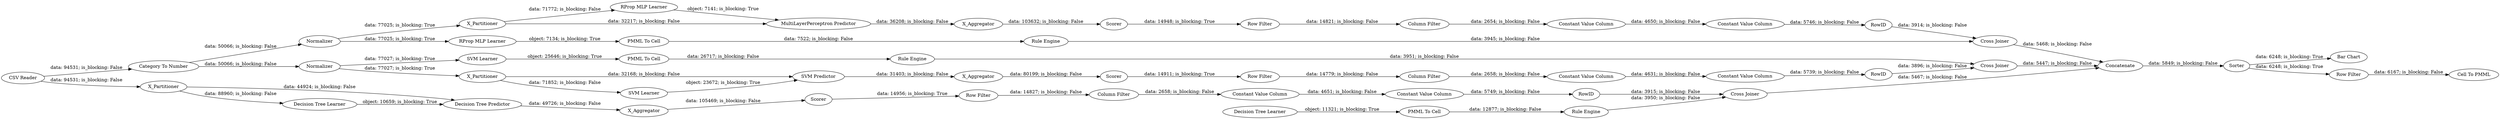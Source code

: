 digraph {
	"332109936933184789_28" [label="PMML To Cell"]
	"-6053603643124931983_32" [label="SVM Predictor"]
	"1006847560859687493_31" [label="RProp MLP Learner"]
	"534293457732024170_33" [label="SVM Learner"]
	"-2963403495000262420_290" [label="Constant Value Column"]
	"-6053603643124931983_39" [label="Cross Joiner"]
	"-2963403495000262420_292" [label="Constant Value Column"]
	"2235878104993877910_1" [label="CSV Reader"]
	"-2963403495000262420_9" [label="Row Filter"]
	"5241562545042221402_38" [label="Cross Joiner"]
	"2235878104993877910_52" [label=Sorter]
	"1006847560859687493_2" [label=X_Partitioner]
	"-6053603643124931983_2" [label=X_Partitioner]
	"1006847560859687493_39" [label=Normalizer]
	"5241562545042221402_32" [label="Decision Tree Predictor"]
	"102976156250341685_22" [label="PMML To Cell"]
	"2235878104993877910_59" [label="Bar Chart"]
	"-5782778496347976629_9" [label="Row Filter"]
	"-4260848935607724264_292" [label="Constant Value Column"]
	"534293457732024170_35" [label="Rule Engine"]
	"-2963403495000262420_293" [label=RowID]
	"-6053603643124931983_40" [label=Normalizer]
	"332109936933184789_33" [label="Decision Tree Learner"]
	"-6053603643124931983_41" [label=Scorer]
	"1006847560859687493_40" [label=Scorer]
	"2235878104993877910_60" [label=Concatenate]
	"2235878104993877910_58" [label="Category To Number"]
	"102976156250341685_34" [label="Rule Engine"]
	"-4260848935607724264_290" [label="Constant Value Column"]
	"5241562545042221402_31" [label="Decision Tree Learner"]
	"2235878104993877910_53" [label="Row Filter"]
	"102976156250341685_35" [label="RProp MLP Learner"]
	"5241562545042221402_7" [label=X_Aggregator]
	"-4260848935607724264_9" [label="Row Filter"]
	"-5782778496347976629_294" [label="Column Filter"]
	"-6053603643124931983_31" [label="SVM Learner"]
	"-5782778496347976629_292" [label="Constant Value Column"]
	"-5782778496347976629_293" [label=RowID]
	"-4260848935607724264_293" [label=RowID]
	"-2963403495000262420_294" [label="Column Filter"]
	"332109936933184789_34" [label="Rule Engine"]
	"-5782778496347976629_290" [label="Constant Value Column"]
	"1006847560859687493_7" [label=X_Aggregator]
	"-4260848935607724264_294" [label="Column Filter"]
	"5241562545042221402_39" [label=Scorer]
	"1006847560859687493_32" [label="MultiLayerPerceptron Predictor"]
	"534293457732024170_34" [label="PMML To Cell"]
	"2235878104993877910_54" [label="Cell To PMML"]
	"-6053603643124931983_7" [label=X_Aggregator]
	"1006847560859687493_38" [label="Cross Joiner"]
	"5241562545042221402_2" [label=X_Partitioner]
	"1006847560859687493_39" -> "102976156250341685_35" [label="data: 77025; is_blocking: True"]
	"332109936933184789_33" -> "332109936933184789_28" [label="object: 11321; is_blocking: True"]
	"-4260848935607724264_290" -> "-4260848935607724264_292" [label="data: 4631; is_blocking: False"]
	"-6053603643124931983_40" -> "-6053603643124931983_2" [label="data: 77027; is_blocking: True"]
	"-2963403495000262420_293" -> "5241562545042221402_38" [label="data: 3915; is_blocking: False"]
	"-2963403495000262420_294" -> "-2963403495000262420_290" [label="data: 2658; is_blocking: False"]
	"-6053603643124931983_41" -> "-4260848935607724264_9" [label="data: 14911; is_blocking: True"]
	"332109936933184789_28" -> "332109936933184789_34" [label="data: 12877; is_blocking: False"]
	"2235878104993877910_1" -> "5241562545042221402_2" [label="data: 94531; is_blocking: False"]
	"-6053603643124931983_2" -> "-6053603643124931983_31" [label="data: 71852; is_blocking: False"]
	"-4260848935607724264_292" -> "-4260848935607724264_293" [label="data: 5739; is_blocking: False"]
	"-6053603643124931983_2" -> "-6053603643124931983_32" [label="data: 32168; is_blocking: False"]
	"5241562545042221402_2" -> "5241562545042221402_31" [label="data: 88960; is_blocking: False"]
	"-2963403495000262420_9" -> "-2963403495000262420_294" [label="data: 14827; is_blocking: False"]
	"5241562545042221402_32" -> "5241562545042221402_7" [label="data: 49726; is_blocking: False"]
	"5241562545042221402_39" -> "-2963403495000262420_9" [label="data: 14956; is_blocking: True"]
	"1006847560859687493_38" -> "2235878104993877910_60" [label="data: 5468; is_blocking: False"]
	"102976156250341685_22" -> "102976156250341685_34" [label="data: 7522; is_blocking: False"]
	"5241562545042221402_38" -> "2235878104993877910_60" [label="data: 5467; is_blocking: False"]
	"2235878104993877910_58" -> "1006847560859687493_39" [label="data: 50066; is_blocking: False"]
	"1006847560859687493_2" -> "1006847560859687493_31" [label="data: 71772; is_blocking: False"]
	"2235878104993877910_60" -> "2235878104993877910_52" [label="data: 5849; is_blocking: False"]
	"-5782778496347976629_294" -> "-5782778496347976629_290" [label="data: 2654; is_blocking: False"]
	"-2963403495000262420_290" -> "-2963403495000262420_292" [label="data: 4651; is_blocking: False"]
	"-4260848935607724264_294" -> "-4260848935607724264_290" [label="data: 2658; is_blocking: False"]
	"-2963403495000262420_292" -> "-2963403495000262420_293" [label="data: 5749; is_blocking: False"]
	"5241562545042221402_31" -> "5241562545042221402_32" [label="object: 10659; is_blocking: True"]
	"2235878104993877910_1" -> "2235878104993877910_58" [label="data: 94531; is_blocking: False"]
	"1006847560859687493_31" -> "1006847560859687493_32" [label="object: 7141; is_blocking: True"]
	"-6053603643124931983_31" -> "-6053603643124931983_32" [label="object: 23672; is_blocking: True"]
	"-6053603643124931983_32" -> "-6053603643124931983_7" [label="data: 31403; is_blocking: False"]
	"2235878104993877910_58" -> "-6053603643124931983_40" [label="data: 50066; is_blocking: False"]
	"332109936933184789_34" -> "5241562545042221402_38" [label="data: 3950; is_blocking: False"]
	"-6053603643124931983_39" -> "2235878104993877910_60" [label="data: 5447; is_blocking: False"]
	"1006847560859687493_2" -> "1006847560859687493_32" [label="data: 32217; is_blocking: False"]
	"5241562545042221402_2" -> "5241562545042221402_32" [label="data: 44924; is_blocking: False"]
	"1006847560859687493_39" -> "1006847560859687493_2" [label="data: 77025; is_blocking: True"]
	"1006847560859687493_40" -> "-5782778496347976629_9" [label="data: 14948; is_blocking: True"]
	"1006847560859687493_32" -> "1006847560859687493_7" [label="data: 36208; is_blocking: False"]
	"-5782778496347976629_9" -> "-5782778496347976629_294" [label="data: 14821; is_blocking: False"]
	"5241562545042221402_7" -> "5241562545042221402_39" [label="data: 105469; is_blocking: False"]
	"-4260848935607724264_9" -> "-4260848935607724264_294" [label="data: 14779; is_blocking: False"]
	"-5782778496347976629_290" -> "-5782778496347976629_292" [label="data: 4650; is_blocking: False"]
	"-6053603643124931983_7" -> "-6053603643124931983_41" [label="data: 80199; is_blocking: False"]
	"2235878104993877910_52" -> "2235878104993877910_53" [label="data: 6248; is_blocking: True"]
	"-4260848935607724264_293" -> "-6053603643124931983_39" [label="data: 3896; is_blocking: False"]
	"2235878104993877910_52" -> "2235878104993877910_59" [label="data: 6248; is_blocking: True"]
	"-6053603643124931983_40" -> "534293457732024170_33" [label="data: 77027; is_blocking: True"]
	"534293457732024170_35" -> "-6053603643124931983_39" [label="data: 3951; is_blocking: False"]
	"-5782778496347976629_292" -> "-5782778496347976629_293" [label="data: 5746; is_blocking: False"]
	"534293457732024170_33" -> "534293457732024170_34" [label="object: 25646; is_blocking: True"]
	"102976156250341685_35" -> "102976156250341685_22" [label="object: 7134; is_blocking: True"]
	"2235878104993877910_53" -> "2235878104993877910_54" [label="data: 6167; is_blocking: False"]
	"102976156250341685_34" -> "1006847560859687493_38" [label="data: 3945; is_blocking: False"]
	"534293457732024170_34" -> "534293457732024170_35" [label="data: 26717; is_blocking: False"]
	"1006847560859687493_7" -> "1006847560859687493_40" [label="data: 103632; is_blocking: False"]
	"-5782778496347976629_293" -> "1006847560859687493_38" [label="data: 3914; is_blocking: False"]
	rankdir=LR
}
